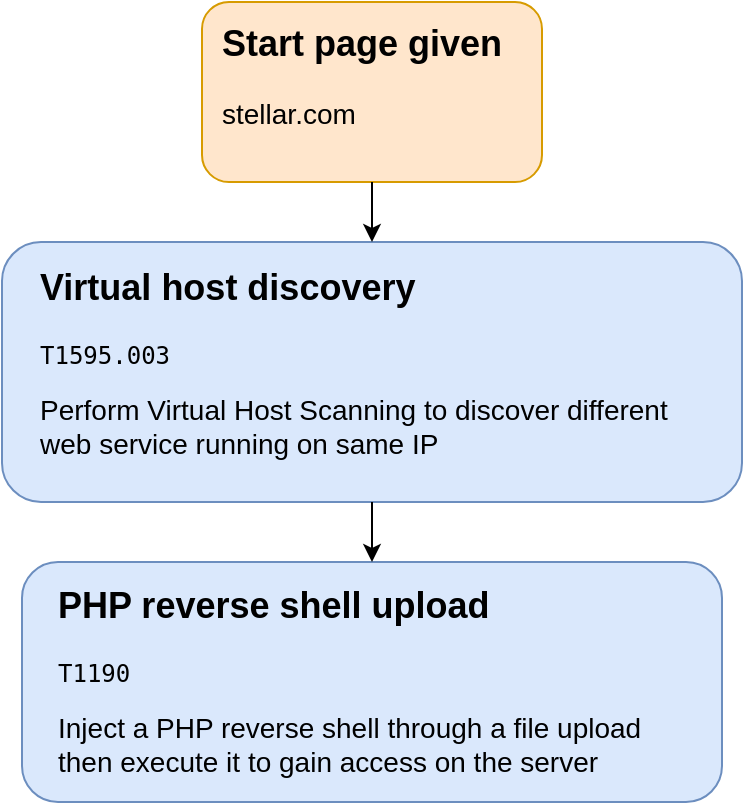 <mxfile version="27.0.9">
  <diagram name="Page-1" id="YrxbDLgfzF-psmu8SgCK">
    <mxGraphModel dx="840" dy="850" grid="1" gridSize="10" guides="1" tooltips="1" connect="1" arrows="1" fold="1" page="1" pageScale="1" pageWidth="850" pageHeight="1100" math="0" shadow="0">
      <root>
        <mxCell id="0" />
        <mxCell id="1" parent="0" />
        <mxCell id="77E9dOG7L_7t3rfzqZH2-1" value="" style="group" parent="1" vertex="1" connectable="0">
          <mxGeometry x="20" y="200" width="370" height="130" as="geometry" />
        </mxCell>
        <mxCell id="77E9dOG7L_7t3rfzqZH2-2" value="" style="rounded=1;whiteSpace=wrap;html=1;fillColor=#dae8fc;strokeColor=#6c8ebf;container=0;" parent="77E9dOG7L_7t3rfzqZH2-1" vertex="1">
          <mxGeometry width="370" height="130" as="geometry" />
        </mxCell>
        <mxCell id="77E9dOG7L_7t3rfzqZH2-3" value="&lt;div&gt;&lt;h2 style=&quot;margin-top: 0px;&quot;&gt;Virtual host discovery&amp;nbsp;&lt;/h2&gt;&lt;pre style=&quot;margin-top: 0px;&quot;&gt;T1595.003&lt;/pre&gt;&lt;p&gt;&lt;font style=&quot;font-size: 14px;&quot;&gt;Perform Virtual Host Scanning to discover different web service running on same IP&lt;/font&gt;&lt;/p&gt;&lt;/div&gt;" style="text;html=1;whiteSpace=wrap;overflow=hidden;rounded=0;container=0;" parent="77E9dOG7L_7t3rfzqZH2-1" vertex="1">
          <mxGeometry x="17.344" y="5.909" width="341.094" height="112.273" as="geometry" />
        </mxCell>
        <mxCell id="77E9dOG7L_7t3rfzqZH2-4" value="" style="group" parent="1" vertex="1" connectable="0">
          <mxGeometry x="30" y="360" width="350" height="120" as="geometry" />
        </mxCell>
        <mxCell id="77E9dOG7L_7t3rfzqZH2-5" value="" style="rounded=1;whiteSpace=wrap;html=1;fillColor=#dae8fc;strokeColor=#6c8ebf;container=0;" parent="77E9dOG7L_7t3rfzqZH2-4" vertex="1">
          <mxGeometry width="350" height="120" as="geometry" />
        </mxCell>
        <mxCell id="77E9dOG7L_7t3rfzqZH2-6" value="&lt;div&gt;&lt;h2 style=&quot;margin-top: 0px;&quot;&gt;PHP reverse shell upload&amp;nbsp;&lt;/h2&gt;&lt;pre style=&quot;margin-top: 0px;&quot;&gt;T1190&lt;/pre&gt;&lt;p&gt;&lt;font style=&quot;font-size: 14px;&quot;&gt;Inject a PHP reverse shell through a file upload then execute it to gain access on the server&lt;/font&gt;&lt;/p&gt;&lt;/div&gt;" style="text;html=1;whiteSpace=wrap;overflow=hidden;rounded=0;container=0;" parent="77E9dOG7L_7t3rfzqZH2-4" vertex="1">
          <mxGeometry x="16.406" y="5.455" width="322.656" height="103.636" as="geometry" />
        </mxCell>
        <mxCell id="77E9dOG7L_7t3rfzqZH2-10" value="" style="group" parent="1" vertex="1" connectable="0">
          <mxGeometry x="120" y="80" width="170" height="90" as="geometry" />
        </mxCell>
        <mxCell id="77E9dOG7L_7t3rfzqZH2-11" value="" style="rounded=1;whiteSpace=wrap;html=1;fillColor=#ffe6cc;strokeColor=#d79b00;container=0;" parent="77E9dOG7L_7t3rfzqZH2-10" vertex="1">
          <mxGeometry width="170" height="90" as="geometry" />
        </mxCell>
        <mxCell id="77E9dOG7L_7t3rfzqZH2-12" value="&lt;h2 style=&quot;margin-top: 0px;&quot;&gt;Start page given&amp;nbsp;&lt;/h2&gt;&lt;pre style=&quot;margin-top: 0px;&quot;&gt;&lt;font face=&quot;Helvetica&quot;&gt;&lt;span style=&quot;font-size: 14px; white-space: normal;&quot;&gt;stellar.com&lt;/span&gt;&lt;/font&gt;&lt;/pre&gt;" style="text;html=1;whiteSpace=wrap;overflow=hidden;rounded=0;container=0;" parent="77E9dOG7L_7t3rfzqZH2-10" vertex="1">
          <mxGeometry x="7.969" y="4.091" width="156.719" height="77.727" as="geometry" />
        </mxCell>
        <mxCell id="77E9dOG7L_7t3rfzqZH2-19" style="edgeStyle=orthogonalEdgeStyle;rounded=0;orthogonalLoop=1;jettySize=auto;html=1;entryX=0.5;entryY=0;entryDx=0;entryDy=0;" parent="1" source="77E9dOG7L_7t3rfzqZH2-2" target="77E9dOG7L_7t3rfzqZH2-5" edge="1">
          <mxGeometry relative="1" as="geometry" />
        </mxCell>
        <mxCell id="-dTlPRUiZbFYxzQFcjML-2" style="edgeStyle=orthogonalEdgeStyle;rounded=0;orthogonalLoop=1;jettySize=auto;html=1;entryX=0.5;entryY=0;entryDx=0;entryDy=0;" edge="1" parent="1" source="77E9dOG7L_7t3rfzqZH2-11" target="77E9dOG7L_7t3rfzqZH2-2">
          <mxGeometry relative="1" as="geometry" />
        </mxCell>
      </root>
    </mxGraphModel>
  </diagram>
</mxfile>
